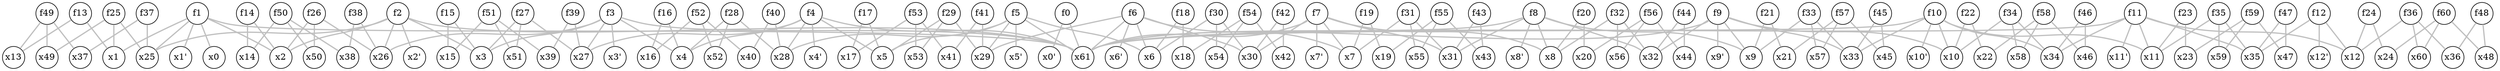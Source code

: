 graph BatchColumn {
// Index 3 Batch Column (Biegler) but without the optimal control equation
// leading to a under-constrained low index problem.
node[shape=circle,fixedsize=1]
edge[color="gray", style="setlinewidth(2)"]

// dF/dy graph
f0--x61
f1--x0  f1--x1  f1--x2  f1--x25 f1--x61
f2--x2  f2--x3  f2--x25 f2--x26 f2--x61
f3--x3  f3--x4  f3--x26 f3--x27 f3--x61
f4--x4  f4--x5  f4--x27 f4--x28 f4--x61
f5--x5  f5--x6  f5--x28 f5--x29 f5--x61
f6--x6  f6--x7  f6--x29 f6--x30 f6--x61
f7--x7  f7--x8  f7--x30 f7--x31 f7--x61
f8--x8  f8--x9  f8--x31 f8--x32 f8--x61
f9--x9  f9--x10 f9--x32 f9--x33 f9--x61
f10--x10        f10--x11        f10--x33        f10--x34        f10--x61
f11--x11        f11--x12        f11--x34        f11--x35        f11--x61
f12--x12        f12--x35
f13--x1 f13--x13
f14--x2 f14--x14
f15--x3 f15--x15
f16--x4 f16--x16
f17--x5 f17--x17
f18--x6 f18--x18
f19--x7 f19--x19
f20--x8 f20--x20
f21--x9 f21--x21
f22--x10        f22--x22
f23--x11        f23--x23
f24--x12        f24--x24
f25--x1 f25--x25        f25--x49
f26--x2 f26--x26        f26--x50
f27--x3 f27--x27        f27--x51
f28--x4 f28--x28        f28--x52
f29--x5 f29--x29        f29--x53
f30--x6 f30--x30        f30--x54
f31--x7 f31--x31        f31--x55
f32--x8 f32--x32        f32--x56
f33--x9 f33--x33        f33--x57
f34--x10        f34--x34        f34--x58
f35--x11        f35--x35        f35--x59
f36--x12        f36--x36        f36--x60
f37--x25        f37--x37
f38--x26        f38--x38
f39--x27        f39--x39
f40--x28        f40--x40
f41--x29        f41--x41
f42--x30        f42--x42
f43--x31        f43--x43
f44--x32        f44--x44
f45--x33        f45--x45
f46--x34        f46--x46
f47--x35        f47--x47
f48--x36        f48--x48
f49--x13        f49--x37        f49--x49
f50--x14        f50--x38        f50--x50
f51--x15        f51--x39        f51--x51
f52--x16        f52--x40        f52--x52
f53--x17        f53--x41        f53--x53
f54--x18        f54--x42        f54--x54
f55--x19        f55--x43        f55--x55
f56--x20        f56--x44        f56--x56
f57--x21        f57--x45        f57--x57
f58--x22        f58--x46        f58--x58
f59--x23        f59--x47        f59--x59
f60--x24        f60--x48        f60--x60
// dF/dyp graph
f0--"x0'"
f1--"x1'"
f2--"x2'"
f3--"x3'"
f4--"x4'"
f5--"x5'"
f6--"x6'"
f7--"x7'"
f8--"x8'"
f9--"x9'"
f10--"x10'"
f11--"x11'"
f12--"x12'"

}

